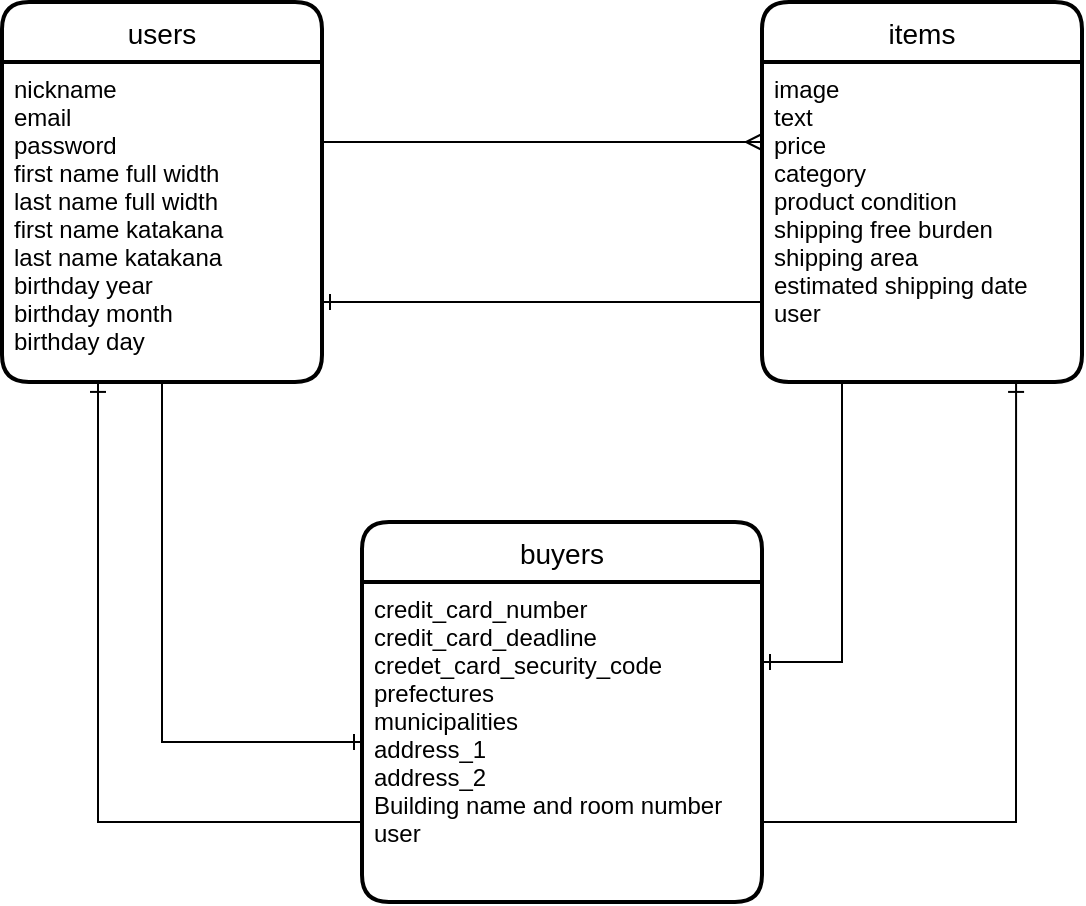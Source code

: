<mxfile>
    <diagram id="9O_JZZQW-9dk9kLl_0_M" name="ページ1">
        <mxGraphModel dx="727" dy="680" grid="1" gridSize="10" guides="1" tooltips="1" connect="1" arrows="1" fold="1" page="1" pageScale="1" pageWidth="827" pageHeight="1169" math="0" shadow="0">
            <root>
                <mxCell id="0"/>
                <mxCell id="1" parent="0"/>
                <mxCell id="32" value="users" style="swimlane;childLayout=stackLayout;horizontal=1;startSize=30;horizontalStack=0;rounded=1;fontSize=14;fontStyle=0;strokeWidth=2;resizeParent=0;resizeLast=1;shadow=0;dashed=0;align=center;" vertex="1" parent="1">
                    <mxGeometry x="50" y="40" width="160" height="190" as="geometry"/>
                </mxCell>
                <mxCell id="33" value="nickname&#10;email&#10;password&#10;first name full width&#10;last name full width&#10;first name katakana&#10;last name katakana&#10;birthday year&#10;birthday month&#10;birthday day" style="align=left;strokeColor=none;fillColor=none;spacingLeft=4;fontSize=12;verticalAlign=top;resizable=0;rotatable=0;part=1;" vertex="1" parent="32">
                    <mxGeometry y="30" width="160" height="160" as="geometry"/>
                </mxCell>
                <mxCell id="34" value="items" style="swimlane;childLayout=stackLayout;horizontal=1;startSize=30;horizontalStack=0;rounded=1;fontSize=14;fontStyle=0;strokeWidth=2;resizeParent=0;resizeLast=1;shadow=0;dashed=0;align=center;" vertex="1" parent="1">
                    <mxGeometry x="430" y="40" width="160" height="190" as="geometry"/>
                </mxCell>
                <mxCell id="35" value="image&#10;text&#10;price&#10;category&#10;product condition&#10;shipping free burden&#10;shipping area&#10;estimated shipping date&#10;user&#10;" style="align=left;strokeColor=none;fillColor=none;spacingLeft=4;fontSize=12;verticalAlign=top;resizable=0;rotatable=0;part=1;" vertex="1" parent="34">
                    <mxGeometry y="30" width="160" height="160" as="geometry"/>
                </mxCell>
                <mxCell id="36" value="buyers" style="swimlane;childLayout=stackLayout;horizontal=1;startSize=30;horizontalStack=0;rounded=1;fontSize=14;fontStyle=0;strokeWidth=2;resizeParent=0;resizeLast=1;shadow=0;dashed=0;align=center;" vertex="1" parent="1">
                    <mxGeometry x="230" y="300" width="200" height="190" as="geometry"/>
                </mxCell>
                <mxCell id="37" value="credit_card_number&#10;credit_card_deadline&#10;credet_card_security_code&#10;prefectures &#10;municipalities&#10;address_1 &#10;address_2&#10;Building name and room number&#10;user" style="align=left;strokeColor=none;fillColor=none;spacingLeft=4;fontSize=12;verticalAlign=top;resizable=0;rotatable=0;part=1;" vertex="1" parent="36">
                    <mxGeometry y="30" width="200" height="160" as="geometry"/>
                </mxCell>
                <mxCell id="41" style="edgeStyle=orthogonalEdgeStyle;rounded=0;orthogonalLoop=1;jettySize=auto;html=1;exitX=0.5;exitY=1;exitDx=0;exitDy=0;entryX=0;entryY=0.5;entryDx=0;entryDy=0;endArrow=ERone;endFill=0;" edge="1" parent="1" source="33" target="37">
                    <mxGeometry relative="1" as="geometry"/>
                </mxCell>
                <mxCell id="46" style="edgeStyle=orthogonalEdgeStyle;rounded=0;orthogonalLoop=1;jettySize=auto;html=1;exitX=0;exitY=0.75;exitDx=0;exitDy=0;endArrow=ERone;endFill=0;strokeWidth=1;entryX=0.3;entryY=1.006;entryDx=0;entryDy=0;entryPerimeter=0;" edge="1" parent="1" source="37" target="33">
                    <mxGeometry relative="1" as="geometry">
                        <mxPoint x="100" y="240" as="targetPoint"/>
                    </mxGeometry>
                </mxCell>
                <mxCell id="47" style="edgeStyle=orthogonalEdgeStyle;rounded=0;orthogonalLoop=1;jettySize=auto;html=1;exitX=1;exitY=0.75;exitDx=0;exitDy=0;entryX=0.794;entryY=1.006;entryDx=0;entryDy=0;entryPerimeter=0;endArrow=ERone;endFill=0;strokeWidth=1;" edge="1" parent="1" source="37" target="35">
                    <mxGeometry relative="1" as="geometry"/>
                </mxCell>
                <mxCell id="48" style="edgeStyle=orthogonalEdgeStyle;rounded=0;orthogonalLoop=1;jettySize=auto;html=1;exitX=0.25;exitY=1;exitDx=0;exitDy=0;entryX=1;entryY=0.25;entryDx=0;entryDy=0;endArrow=ERone;endFill=0;strokeWidth=1;" edge="1" parent="1" source="35" target="37">
                    <mxGeometry relative="1" as="geometry"/>
                </mxCell>
                <mxCell id="49" style="edgeStyle=orthogonalEdgeStyle;rounded=0;orthogonalLoop=1;jettySize=auto;html=1;exitX=0;exitY=0.75;exitDx=0;exitDy=0;entryX=1;entryY=0.75;entryDx=0;entryDy=0;endArrow=ERone;endFill=0;strokeWidth=1;" edge="1" parent="1" source="35" target="33">
                    <mxGeometry relative="1" as="geometry"/>
                </mxCell>
                <mxCell id="50" style="edgeStyle=orthogonalEdgeStyle;rounded=0;orthogonalLoop=1;jettySize=auto;html=1;exitX=1;exitY=0.25;exitDx=0;exitDy=0;entryX=0;entryY=0.25;entryDx=0;entryDy=0;endArrow=ERmany;endFill=0;strokeWidth=1;" edge="1" parent="1" source="33" target="35">
                    <mxGeometry relative="1" as="geometry"/>
                </mxCell>
            </root>
        </mxGraphModel>
    </diagram>
</mxfile>
